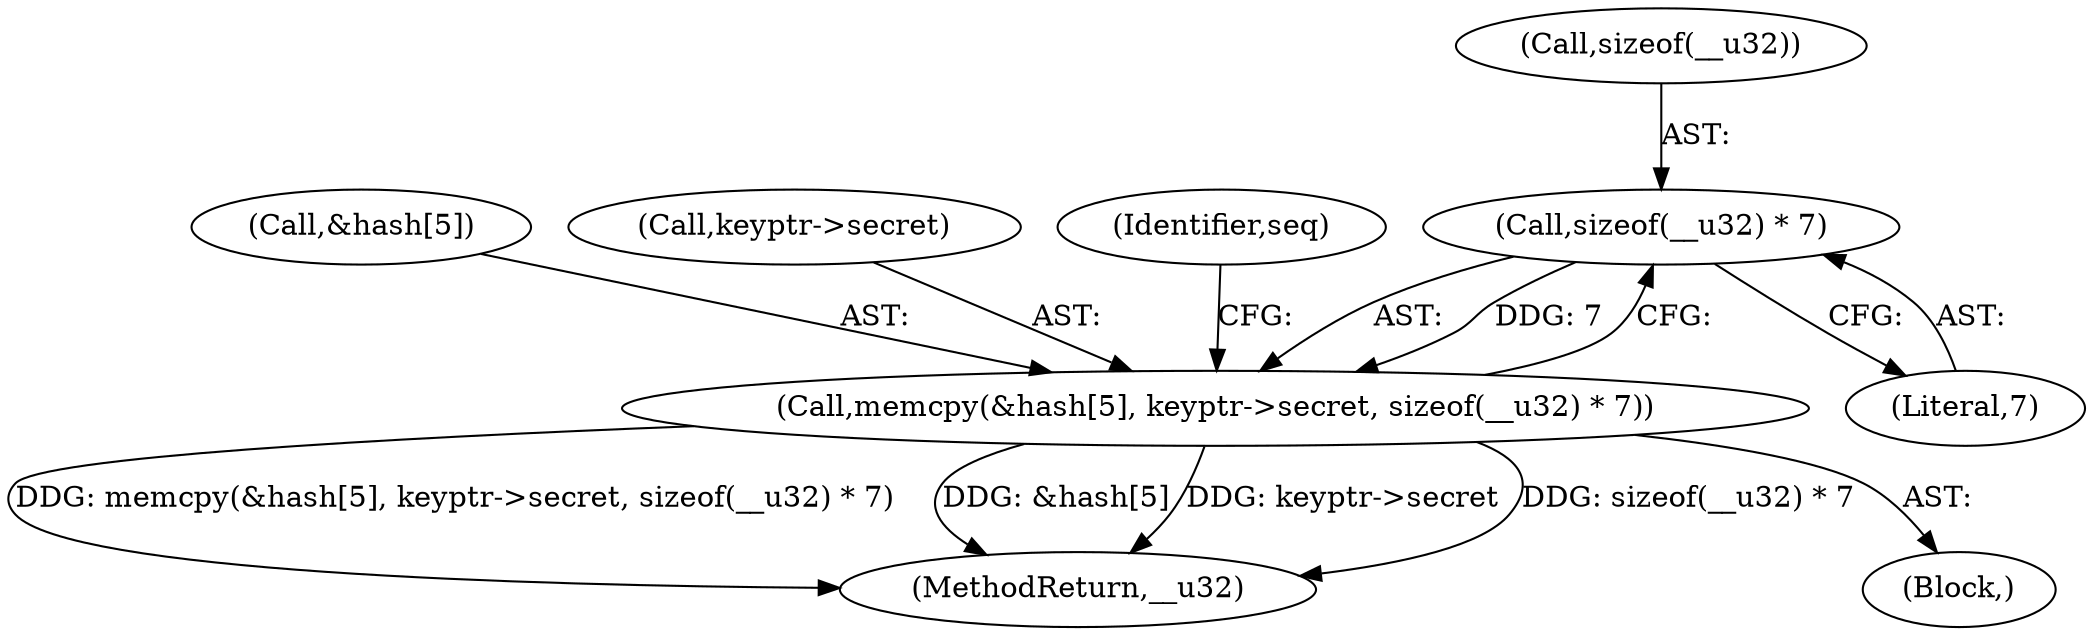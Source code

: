 digraph "1_linux_6e5714eaf77d79ae1c8b47e3e040ff5411b717ec_8@API" {
"1000138" [label="(Call,sizeof(__u32) * 7)"];
"1000130" [label="(Call,memcpy(&hash[5], keyptr->secret, sizeof(__u32) * 7))"];
"1000131" [label="(Call,&hash[5])"];
"1000135" [label="(Call,keyptr->secret)"];
"1000139" [label="(Call,sizeof(__u32))"];
"1000162" [label="(MethodReturn,__u32)"];
"1000143" [label="(Identifier,seq)"];
"1000138" [label="(Call,sizeof(__u32) * 7)"];
"1000130" [label="(Call,memcpy(&hash[5], keyptr->secret, sizeof(__u32) * 7))"];
"1000106" [label="(Block,)"];
"1000141" [label="(Literal,7)"];
"1000138" -> "1000130"  [label="AST: "];
"1000138" -> "1000141"  [label="CFG: "];
"1000139" -> "1000138"  [label="AST: "];
"1000141" -> "1000138"  [label="AST: "];
"1000130" -> "1000138"  [label="CFG: "];
"1000138" -> "1000130"  [label="DDG: 7"];
"1000130" -> "1000106"  [label="AST: "];
"1000131" -> "1000130"  [label="AST: "];
"1000135" -> "1000130"  [label="AST: "];
"1000143" -> "1000130"  [label="CFG: "];
"1000130" -> "1000162"  [label="DDG: memcpy(&hash[5], keyptr->secret, sizeof(__u32) * 7)"];
"1000130" -> "1000162"  [label="DDG: &hash[5]"];
"1000130" -> "1000162"  [label="DDG: keyptr->secret"];
"1000130" -> "1000162"  [label="DDG: sizeof(__u32) * 7"];
}
